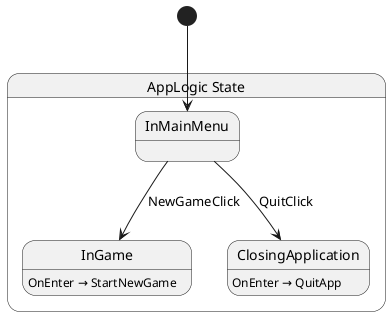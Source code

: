 @startuml AppLogic
state "AppLogic State" as Eggsploration_AppLogic_State {
  state "InMainMenu" as Eggsploration_AppLogic_State_InMainMenu
  state "InGame" as Eggsploration_AppLogic_State_InGame
  state "ClosingApplication" as Eggsploration_AppLogic_State_ClosingApplication
}

Eggsploration_AppLogic_State_InMainMenu --> Eggsploration_AppLogic_State_ClosingApplication : QuitClick
Eggsploration_AppLogic_State_InMainMenu --> Eggsploration_AppLogic_State_InGame : NewGameClick

Eggsploration_AppLogic_State_ClosingApplication : OnEnter → QuitApp
Eggsploration_AppLogic_State_InGame : OnEnter → StartNewGame

[*] --> Eggsploration_AppLogic_State_InMainMenu
@enduml